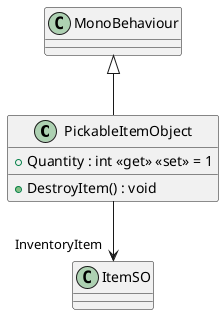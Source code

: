 @startuml
class PickableItemObject {
    + Quantity : int <<get>> <<set>> = 1
    + DestroyItem() : void
}
MonoBehaviour <|-- PickableItemObject
PickableItemObject --> "InventoryItem" ItemSO
@enduml

